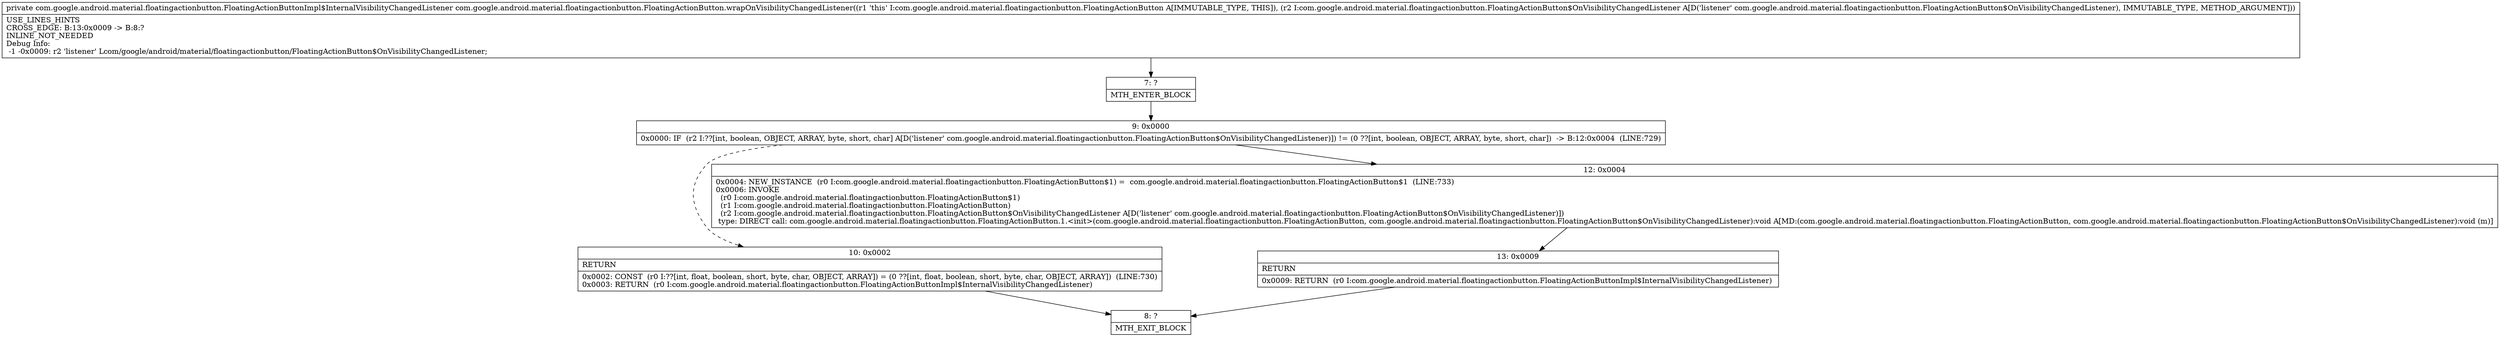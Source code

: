 digraph "CFG forcom.google.android.material.floatingactionbutton.FloatingActionButton.wrapOnVisibilityChangedListener(Lcom\/google\/android\/material\/floatingactionbutton\/FloatingActionButton$OnVisibilityChangedListener;)Lcom\/google\/android\/material\/floatingactionbutton\/FloatingActionButtonImpl$InternalVisibilityChangedListener;" {
Node_7 [shape=record,label="{7\:\ ?|MTH_ENTER_BLOCK\l}"];
Node_9 [shape=record,label="{9\:\ 0x0000|0x0000: IF  (r2 I:??[int, boolean, OBJECT, ARRAY, byte, short, char] A[D('listener' com.google.android.material.floatingactionbutton.FloatingActionButton$OnVisibilityChangedListener)]) != (0 ??[int, boolean, OBJECT, ARRAY, byte, short, char])  \-\> B:12:0x0004  (LINE:729)\l}"];
Node_10 [shape=record,label="{10\:\ 0x0002|RETURN\l|0x0002: CONST  (r0 I:??[int, float, boolean, short, byte, char, OBJECT, ARRAY]) = (0 ??[int, float, boolean, short, byte, char, OBJECT, ARRAY])  (LINE:730)\l0x0003: RETURN  (r0 I:com.google.android.material.floatingactionbutton.FloatingActionButtonImpl$InternalVisibilityChangedListener) \l}"];
Node_8 [shape=record,label="{8\:\ ?|MTH_EXIT_BLOCK\l}"];
Node_12 [shape=record,label="{12\:\ 0x0004|0x0004: NEW_INSTANCE  (r0 I:com.google.android.material.floatingactionbutton.FloatingActionButton$1) =  com.google.android.material.floatingactionbutton.FloatingActionButton$1  (LINE:733)\l0x0006: INVOKE  \l  (r0 I:com.google.android.material.floatingactionbutton.FloatingActionButton$1)\l  (r1 I:com.google.android.material.floatingactionbutton.FloatingActionButton)\l  (r2 I:com.google.android.material.floatingactionbutton.FloatingActionButton$OnVisibilityChangedListener A[D('listener' com.google.android.material.floatingactionbutton.FloatingActionButton$OnVisibilityChangedListener)])\l type: DIRECT call: com.google.android.material.floatingactionbutton.FloatingActionButton.1.\<init\>(com.google.android.material.floatingactionbutton.FloatingActionButton, com.google.android.material.floatingactionbutton.FloatingActionButton$OnVisibilityChangedListener):void A[MD:(com.google.android.material.floatingactionbutton.FloatingActionButton, com.google.android.material.floatingactionbutton.FloatingActionButton$OnVisibilityChangedListener):void (m)]\l}"];
Node_13 [shape=record,label="{13\:\ 0x0009|RETURN\l|0x0009: RETURN  (r0 I:com.google.android.material.floatingactionbutton.FloatingActionButtonImpl$InternalVisibilityChangedListener) \l}"];
MethodNode[shape=record,label="{private com.google.android.material.floatingactionbutton.FloatingActionButtonImpl$InternalVisibilityChangedListener com.google.android.material.floatingactionbutton.FloatingActionButton.wrapOnVisibilityChangedListener((r1 'this' I:com.google.android.material.floatingactionbutton.FloatingActionButton A[IMMUTABLE_TYPE, THIS]), (r2 I:com.google.android.material.floatingactionbutton.FloatingActionButton$OnVisibilityChangedListener A[D('listener' com.google.android.material.floatingactionbutton.FloatingActionButton$OnVisibilityChangedListener), IMMUTABLE_TYPE, METHOD_ARGUMENT]))  | USE_LINES_HINTS\lCROSS_EDGE: B:13:0x0009 \-\> B:8:?\lINLINE_NOT_NEEDED\lDebug Info:\l  \-1 \-0x0009: r2 'listener' Lcom\/google\/android\/material\/floatingactionbutton\/FloatingActionButton$OnVisibilityChangedListener;\l}"];
MethodNode -> Node_7;Node_7 -> Node_9;
Node_9 -> Node_10[style=dashed];
Node_9 -> Node_12;
Node_10 -> Node_8;
Node_12 -> Node_13;
Node_13 -> Node_8;
}

